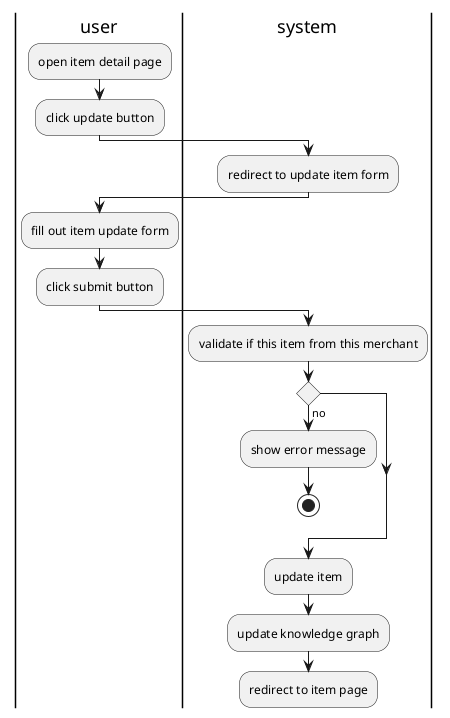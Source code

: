 @startuml update item 
 
|user|
:open item detail page;
:click update button;
|system|
:redirect to update item form;
|user|
:fill out item update form;
:click submit button;
|system|
:validate if this item from this merchant;
if () then (no)
    :show error message;
    stop
endif

:update item;
:update knowledge graph;
:redirect to item page;

@enduml